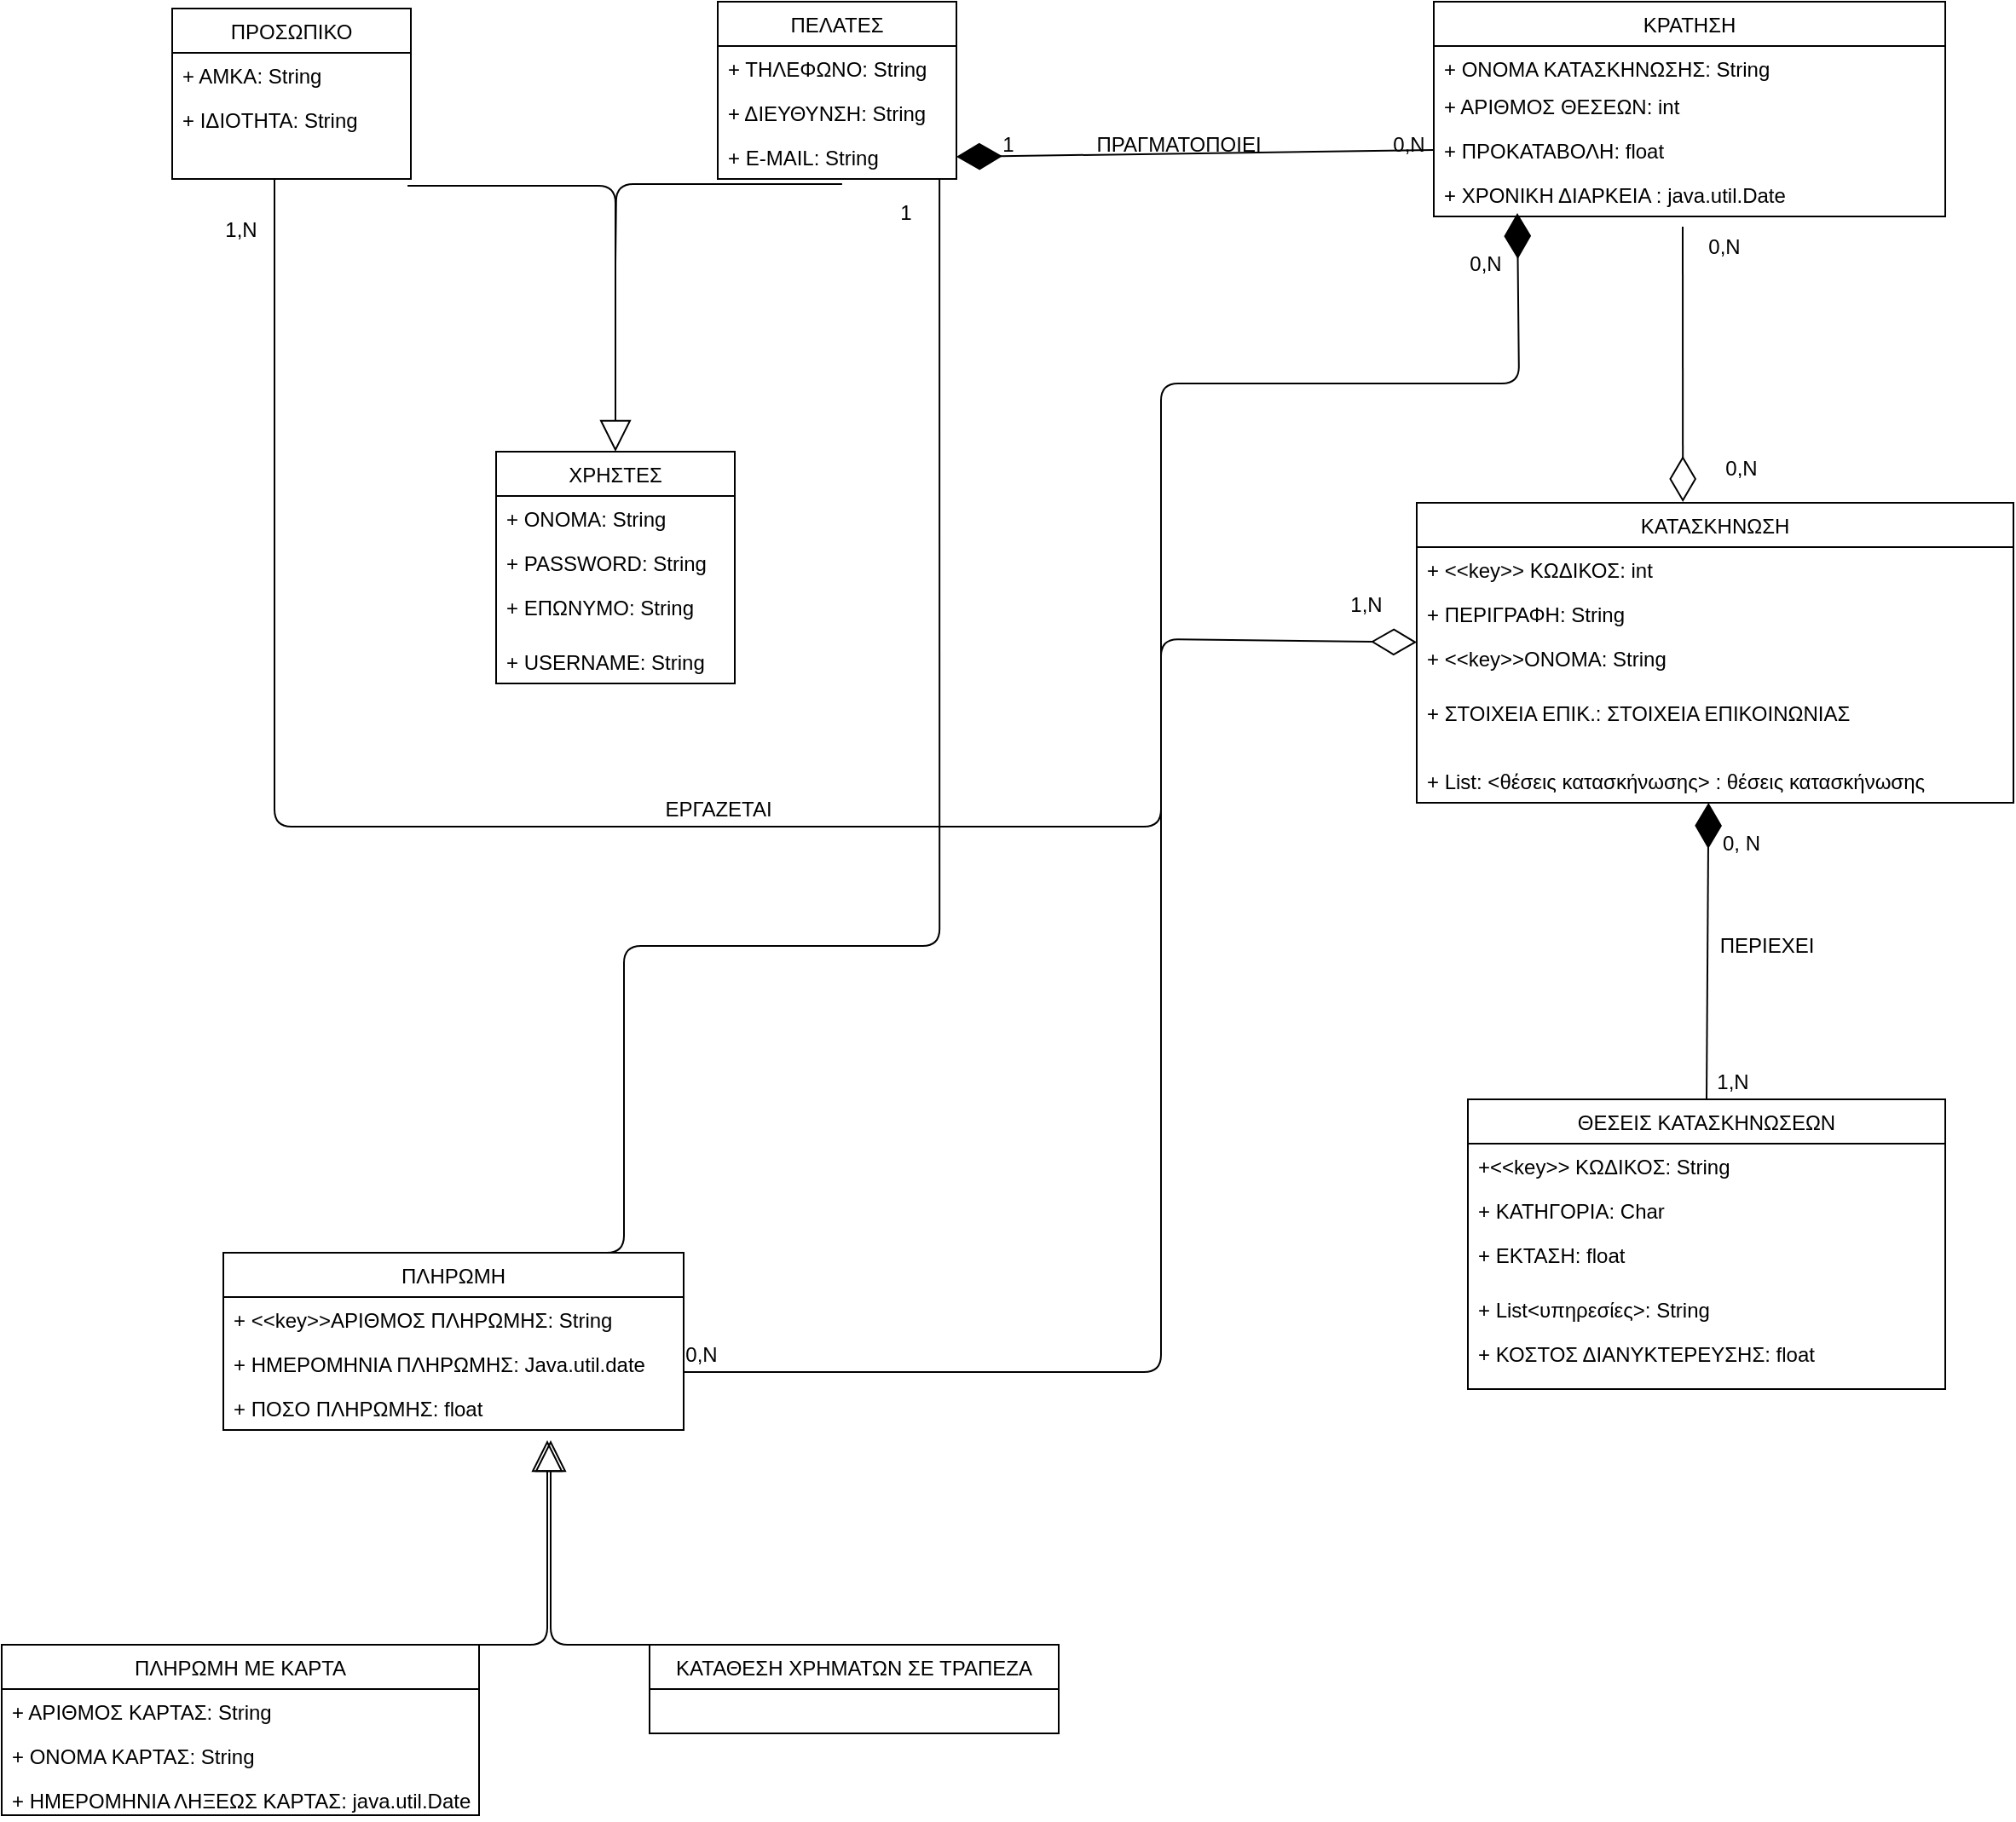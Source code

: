 <mxfile version="13.9.9" type="device"><diagram id="C5RBs43oDa-KdzZeNtuy" name="Page-1"><mxGraphModel dx="1326" dy="806" grid="1" gridSize="10" guides="1" tooltips="1" connect="1" arrows="1" fold="1" page="1" pageScale="1" pageWidth="827" pageHeight="1169" math="0" shadow="0"><root><mxCell id="WIyWlLk6GJQsqaUBKTNV-0"/><mxCell id="WIyWlLk6GJQsqaUBKTNV-1" parent="WIyWlLk6GJQsqaUBKTNV-0"/><mxCell id="TepjEOFJ1XdshkcGTgYv-30" value="ΠΕΛΑΤΕΣ" style="swimlane;fontStyle=0;childLayout=stackLayout;horizontal=1;startSize=26;fillColor=none;horizontalStack=0;resizeParent=1;resizeParentMax=0;resizeLast=0;collapsible=1;marginBottom=0;" parent="WIyWlLk6GJQsqaUBKTNV-1" vertex="1"><mxGeometry x="460" y="76" width="140" height="104" as="geometry"/></mxCell><mxCell id="TepjEOFJ1XdshkcGTgYv-31" value="+ ΤΗΛΕΦΩΝΟ: String" style="text;strokeColor=none;fillColor=none;align=left;verticalAlign=top;spacingLeft=4;spacingRight=4;overflow=hidden;rotatable=0;points=[[0,0.5],[1,0.5]];portConstraint=eastwest;" parent="TepjEOFJ1XdshkcGTgYv-30" vertex="1"><mxGeometry y="26" width="140" height="26" as="geometry"/></mxCell><mxCell id="TepjEOFJ1XdshkcGTgYv-33" value="+ ΔΙΕΥΘΥΝΣΗ: String" style="text;strokeColor=none;fillColor=none;align=left;verticalAlign=top;spacingLeft=4;spacingRight=4;overflow=hidden;rotatable=0;points=[[0,0.5],[1,0.5]];portConstraint=eastwest;" parent="TepjEOFJ1XdshkcGTgYv-30" vertex="1"><mxGeometry y="52" width="140" height="26" as="geometry"/></mxCell><mxCell id="TepjEOFJ1XdshkcGTgYv-32" value="+ E-MAIL: String" style="text;strokeColor=none;fillColor=none;align=left;verticalAlign=top;spacingLeft=4;spacingRight=4;overflow=hidden;rotatable=0;points=[[0,0.5],[1,0.5]];portConstraint=eastwest;" parent="TepjEOFJ1XdshkcGTgYv-30" vertex="1"><mxGeometry y="78" width="140" height="26" as="geometry"/></mxCell><mxCell id="TepjEOFJ1XdshkcGTgYv-34" value="ΧΡΗΣΤΕΣ" style="swimlane;fontStyle=0;childLayout=stackLayout;horizontal=1;startSize=26;fillColor=none;horizontalStack=0;resizeParent=1;resizeParentMax=0;resizeLast=0;collapsible=1;marginBottom=0;" parent="WIyWlLk6GJQsqaUBKTNV-1" vertex="1"><mxGeometry x="330" y="340" width="140" height="136" as="geometry"/></mxCell><mxCell id="TepjEOFJ1XdshkcGTgYv-35" value="+ ΟΝΟΜΑ: String" style="text;strokeColor=none;fillColor=none;align=left;verticalAlign=top;spacingLeft=4;spacingRight=4;overflow=hidden;rotatable=0;points=[[0,0.5],[1,0.5]];portConstraint=eastwest;" parent="TepjEOFJ1XdshkcGTgYv-34" vertex="1"><mxGeometry y="26" width="140" height="26" as="geometry"/></mxCell><mxCell id="TepjEOFJ1XdshkcGTgYv-37" value="+ PASSWORD: String" style="text;strokeColor=none;fillColor=none;align=left;verticalAlign=top;spacingLeft=4;spacingRight=4;overflow=hidden;rotatable=0;points=[[0,0.5],[1,0.5]];portConstraint=eastwest;" parent="TepjEOFJ1XdshkcGTgYv-34" vertex="1"><mxGeometry y="52" width="140" height="26" as="geometry"/></mxCell><mxCell id="TepjEOFJ1XdshkcGTgYv-36" value="+ ΕΠΩΝΥΜΟ: String" style="text;strokeColor=none;fillColor=none;align=left;verticalAlign=top;spacingLeft=4;spacingRight=4;overflow=hidden;rotatable=0;points=[[0,0.5],[1,0.5]];portConstraint=eastwest;" parent="TepjEOFJ1XdshkcGTgYv-34" vertex="1"><mxGeometry y="78" width="140" height="32" as="geometry"/></mxCell><mxCell id="TepjEOFJ1XdshkcGTgYv-58" value="+ USERNAME: String" style="text;strokeColor=none;fillColor=none;align=left;verticalAlign=top;spacingLeft=4;spacingRight=4;overflow=hidden;rotatable=0;points=[[0,0.5],[1,0.5]];portConstraint=eastwest;" parent="TepjEOFJ1XdshkcGTgYv-34" vertex="1"><mxGeometry y="110" width="140" height="26" as="geometry"/></mxCell><mxCell id="TepjEOFJ1XdshkcGTgYv-38" value="ΘΕΣΕΙΣ ΚΑΤΑΣΚΗΝΩΣΕΩΝ" style="swimlane;fontStyle=0;childLayout=stackLayout;horizontal=1;startSize=26;fillColor=none;horizontalStack=0;resizeParent=1;resizeParentMax=0;resizeLast=0;collapsible=1;marginBottom=0;" parent="WIyWlLk6GJQsqaUBKTNV-1" vertex="1"><mxGeometry x="900" y="720" width="280" height="170" as="geometry"/></mxCell><mxCell id="TepjEOFJ1XdshkcGTgYv-39" value="+&lt;&lt;key&gt;&gt; ΚΩΔΙΚΟΣ: String" style="text;strokeColor=none;fillColor=none;align=left;verticalAlign=top;spacingLeft=4;spacingRight=4;overflow=hidden;rotatable=0;points=[[0,0.5],[1,0.5]];portConstraint=eastwest;" parent="TepjEOFJ1XdshkcGTgYv-38" vertex="1"><mxGeometry y="26" width="280" height="26" as="geometry"/></mxCell><mxCell id="TepjEOFJ1XdshkcGTgYv-40" value="+ ΚΑΤΗΓΟΡΙΑ: Char" style="text;strokeColor=none;fillColor=none;align=left;verticalAlign=top;spacingLeft=4;spacingRight=4;overflow=hidden;rotatable=0;points=[[0,0.5],[1,0.5]];portConstraint=eastwest;" parent="TepjEOFJ1XdshkcGTgYv-38" vertex="1"><mxGeometry y="52" width="280" height="26" as="geometry"/></mxCell><mxCell id="TepjEOFJ1XdshkcGTgYv-41" value="+ ΕΚΤΑΣΗ: float" style="text;strokeColor=none;fillColor=none;align=left;verticalAlign=top;spacingLeft=4;spacingRight=4;overflow=hidden;rotatable=0;points=[[0,0.5],[1,0.5]];portConstraint=eastwest;" parent="TepjEOFJ1XdshkcGTgYv-38" vertex="1"><mxGeometry y="78" width="280" height="32" as="geometry"/></mxCell><mxCell id="TepjEOFJ1XdshkcGTgYv-62" value="+ List&lt;υπηρεσίες&gt;: String" style="text;strokeColor=none;fillColor=none;align=left;verticalAlign=top;spacingLeft=4;spacingRight=4;overflow=hidden;rotatable=0;points=[[0,0.5],[1,0.5]];portConstraint=eastwest;" parent="TepjEOFJ1XdshkcGTgYv-38" vertex="1"><mxGeometry y="110" width="280" height="26" as="geometry"/></mxCell><mxCell id="TepjEOFJ1XdshkcGTgYv-61" value="+ ΚΟΣΤΟΣ ΔΙΑΝΥΚΤΕΡΕΥΣΗΣ: float" style="text;strokeColor=none;fillColor=none;align=left;verticalAlign=top;spacingLeft=4;spacingRight=4;overflow=hidden;rotatable=0;points=[[0,0.5],[1,0.5]];portConstraint=eastwest;" parent="TepjEOFJ1XdshkcGTgYv-38" vertex="1"><mxGeometry y="136" width="280" height="34" as="geometry"/></mxCell><mxCell id="TepjEOFJ1XdshkcGTgYv-42" value="ΠΛΗΡΩΜΗ" style="swimlane;fontStyle=0;childLayout=stackLayout;horizontal=1;startSize=26;fillColor=none;horizontalStack=0;resizeParent=1;resizeParentMax=0;resizeLast=0;collapsible=1;marginBottom=0;" parent="WIyWlLk6GJQsqaUBKTNV-1" vertex="1"><mxGeometry x="170" y="810" width="270" height="104" as="geometry"/></mxCell><mxCell id="TepjEOFJ1XdshkcGTgYv-43" value="+ &lt;&lt;key&gt;&gt;ΑΡΙΘΜΟΣ ΠΛΗΡΩΜΗΣ: String" style="text;strokeColor=none;fillColor=none;align=left;verticalAlign=top;spacingLeft=4;spacingRight=4;overflow=hidden;rotatable=0;points=[[0,0.5],[1,0.5]];portConstraint=eastwest;" parent="TepjEOFJ1XdshkcGTgYv-42" vertex="1"><mxGeometry y="26" width="270" height="26" as="geometry"/></mxCell><mxCell id="TepjEOFJ1XdshkcGTgYv-44" value="+ ΗΜΕΡΟΜΗΝΙΑ ΠΛΗΡΩΜΗΣ: Java.util.date" style="text;strokeColor=none;fillColor=none;align=left;verticalAlign=top;spacingLeft=4;spacingRight=4;overflow=hidden;rotatable=0;points=[[0,0.5],[1,0.5]];portConstraint=eastwest;" parent="TepjEOFJ1XdshkcGTgYv-42" vertex="1"><mxGeometry y="52" width="270" height="26" as="geometry"/></mxCell><mxCell id="TepjEOFJ1XdshkcGTgYv-45" value="+ ΠΟΣΟ ΠΛΗΡΩΜΗΣ: float" style="text;strokeColor=none;fillColor=none;align=left;verticalAlign=top;spacingLeft=4;spacingRight=4;overflow=hidden;rotatable=0;points=[[0,0.5],[1,0.5]];portConstraint=eastwest;" parent="TepjEOFJ1XdshkcGTgYv-42" vertex="1"><mxGeometry y="78" width="270" height="26" as="geometry"/></mxCell><mxCell id="TepjEOFJ1XdshkcGTgYv-46" value="ΚΑΤΑΣΚΗΝΩΣΗ" style="swimlane;fontStyle=0;childLayout=stackLayout;horizontal=1;startSize=26;fillColor=none;horizontalStack=0;resizeParent=1;resizeParentMax=0;resizeLast=0;collapsible=1;marginBottom=0;" parent="WIyWlLk6GJQsqaUBKTNV-1" vertex="1"><mxGeometry x="870" y="370" width="350" height="176" as="geometry"/></mxCell><mxCell id="TepjEOFJ1XdshkcGTgYv-47" value="+ &lt;&lt;key&gt;&gt; ΚΩΔΙΚΟΣ: int" style="text;strokeColor=none;fillColor=none;align=left;verticalAlign=top;spacingLeft=4;spacingRight=4;overflow=hidden;rotatable=0;points=[[0,0.5],[1,0.5]];portConstraint=eastwest;" parent="TepjEOFJ1XdshkcGTgYv-46" vertex="1"><mxGeometry y="26" width="350" height="26" as="geometry"/></mxCell><mxCell id="TepjEOFJ1XdshkcGTgYv-48" value="+ ΠΕΡΙΓΡΑΦΗ: String" style="text;strokeColor=none;fillColor=none;align=left;verticalAlign=top;spacingLeft=4;spacingRight=4;overflow=hidden;rotatable=0;points=[[0,0.5],[1,0.5]];portConstraint=eastwest;" parent="TepjEOFJ1XdshkcGTgYv-46" vertex="1"><mxGeometry y="52" width="350" height="26" as="geometry"/></mxCell><mxCell id="TepjEOFJ1XdshkcGTgYv-49" value="+ &lt;&lt;key&gt;&gt;ΟΝΟΜΑ: String" style="text;strokeColor=none;fillColor=none;align=left;verticalAlign=top;spacingLeft=4;spacingRight=4;overflow=hidden;rotatable=0;points=[[0,0.5],[1,0.5]];portConstraint=eastwest;" parent="TepjEOFJ1XdshkcGTgYv-46" vertex="1"><mxGeometry y="78" width="350" height="32" as="geometry"/></mxCell><mxCell id="TepjEOFJ1XdshkcGTgYv-63" value="+ ΣΤΟΙΧΕΙΑ ΕΠΙΚ.: ΣΤΟΙΧΕΙΑ ΕΠΙΚΟΙΝΩΝΙΑΣ" style="text;strokeColor=none;fillColor=none;align=left;verticalAlign=top;spacingLeft=4;spacingRight=4;overflow=hidden;rotatable=0;points=[[0,0.5],[1,0.5]];portConstraint=eastwest;" parent="TepjEOFJ1XdshkcGTgYv-46" vertex="1"><mxGeometry y="110" width="350" height="40" as="geometry"/></mxCell><mxCell id="TepjEOFJ1XdshkcGTgYv-64" value="+ List: &lt;θέσεις κατασκήνωσης&gt; : θέσεις κατασκήνωσης" style="text;strokeColor=none;fillColor=none;align=left;verticalAlign=top;spacingLeft=4;spacingRight=4;overflow=hidden;rotatable=0;points=[[0,0.5],[1,0.5]];portConstraint=eastwest;" parent="TepjEOFJ1XdshkcGTgYv-46" vertex="1"><mxGeometry y="150" width="350" height="26" as="geometry"/></mxCell><mxCell id="TepjEOFJ1XdshkcGTgYv-50" value="ΚΡΑΤΗΣΗ" style="swimlane;fontStyle=0;childLayout=stackLayout;horizontal=1;startSize=26;fillColor=none;horizontalStack=0;resizeParent=1;resizeParentMax=0;resizeLast=0;collapsible=1;marginBottom=0;" parent="WIyWlLk6GJQsqaUBKTNV-1" vertex="1"><mxGeometry x="880" y="76" width="300" height="126" as="geometry"/></mxCell><mxCell id="TepjEOFJ1XdshkcGTgYv-51" value="+ ΟΝΟΜΑ ΚΑΤΑΣΚΗΝΩΣΗΣ: String" style="text;strokeColor=none;fillColor=none;align=left;verticalAlign=top;spacingLeft=4;spacingRight=4;overflow=hidden;rotatable=0;points=[[0,0.5],[1,0.5]];portConstraint=eastwest;" parent="TepjEOFJ1XdshkcGTgYv-50" vertex="1"><mxGeometry y="26" width="300" height="22" as="geometry"/></mxCell><mxCell id="TepjEOFJ1XdshkcGTgYv-52" value="+ ΑΡΙΘΜΟΣ ΘΕΣΕΩΝ: int" style="text;strokeColor=none;fillColor=none;align=left;verticalAlign=top;spacingLeft=4;spacingRight=4;overflow=hidden;rotatable=0;points=[[0,0.5],[1,0.5]];portConstraint=eastwest;" parent="TepjEOFJ1XdshkcGTgYv-50" vertex="1"><mxGeometry y="48" width="300" height="26" as="geometry"/></mxCell><mxCell id="TepjEOFJ1XdshkcGTgYv-65" value="+ ΠΡΟΚΑΤΑΒΟΛΗ: float" style="text;strokeColor=none;fillColor=none;align=left;verticalAlign=top;spacingLeft=4;spacingRight=4;overflow=hidden;rotatable=0;points=[[0,0.5],[1,0.5]];portConstraint=eastwest;" parent="TepjEOFJ1XdshkcGTgYv-50" vertex="1"><mxGeometry y="74" width="300" height="26" as="geometry"/></mxCell><mxCell id="TepjEOFJ1XdshkcGTgYv-53" value="+ ΧΡΟΝΙΚΗ ΔΙΑΡΚΕΙΑ : java.util.Date" style="text;strokeColor=none;fillColor=none;align=left;verticalAlign=top;spacingLeft=4;spacingRight=4;overflow=hidden;rotatable=0;points=[[0,0.5],[1,0.5]];portConstraint=eastwest;" parent="TepjEOFJ1XdshkcGTgYv-50" vertex="1"><mxGeometry y="100" width="300" height="26" as="geometry"/></mxCell><mxCell id="TepjEOFJ1XdshkcGTgYv-54" value="ΠΡΟΣΩΠΙΚΟ" style="swimlane;fontStyle=0;childLayout=stackLayout;horizontal=1;startSize=26;fillColor=none;horizontalStack=0;resizeParent=1;resizeParentMax=0;resizeLast=0;collapsible=1;marginBottom=0;" parent="WIyWlLk6GJQsqaUBKTNV-1" vertex="1"><mxGeometry x="140" y="80" width="140" height="100" as="geometry"/></mxCell><mxCell id="TepjEOFJ1XdshkcGTgYv-55" value="+ ΑΜΚΑ: String" style="text;strokeColor=none;fillColor=none;align=left;verticalAlign=top;spacingLeft=4;spacingRight=4;overflow=hidden;rotatable=0;points=[[0,0.5],[1,0.5]];portConstraint=eastwest;" parent="TepjEOFJ1XdshkcGTgYv-54" vertex="1"><mxGeometry y="26" width="140" height="26" as="geometry"/></mxCell><mxCell id="TepjEOFJ1XdshkcGTgYv-56" value="+ ΙΔΙΟΤΗΤΑ: String" style="text;strokeColor=none;fillColor=none;align=left;verticalAlign=top;spacingLeft=4;spacingRight=4;overflow=hidden;rotatable=0;points=[[0,0.5],[1,0.5]];portConstraint=eastwest;" parent="TepjEOFJ1XdshkcGTgYv-54" vertex="1"><mxGeometry y="52" width="140" height="48" as="geometry"/></mxCell><mxCell id="TepjEOFJ1XdshkcGTgYv-70" value="ΚΑΤΑΘΕΣΗ ΧΡΗΜΑΤΩΝ ΣΕ ΤΡΑΠΕΖΑ" style="swimlane;fontStyle=0;childLayout=stackLayout;horizontal=1;startSize=26;fillColor=none;horizontalStack=0;resizeParent=1;resizeParentMax=0;resizeLast=0;collapsible=1;marginBottom=0;" parent="WIyWlLk6GJQsqaUBKTNV-1" vertex="1"><mxGeometry x="420" y="1040" width="240" height="52" as="geometry"/></mxCell><mxCell id="TepjEOFJ1XdshkcGTgYv-74" value="ΠΛΗΡΩΜΗ ΜΕ ΚΑΡΤΑ" style="swimlane;fontStyle=0;childLayout=stackLayout;horizontal=1;startSize=26;fillColor=none;horizontalStack=0;resizeParent=1;resizeParentMax=0;resizeLast=0;collapsible=1;marginBottom=0;" parent="WIyWlLk6GJQsqaUBKTNV-1" vertex="1"><mxGeometry x="40" y="1040" width="280" height="100" as="geometry"/></mxCell><mxCell id="TepjEOFJ1XdshkcGTgYv-75" value="+ ΑΡΙΘΜΟΣ ΚΑΡΤΑΣ: String" style="text;strokeColor=none;fillColor=none;align=left;verticalAlign=top;spacingLeft=4;spacingRight=4;overflow=hidden;rotatable=0;points=[[0,0.5],[1,0.5]];portConstraint=eastwest;" parent="TepjEOFJ1XdshkcGTgYv-74" vertex="1"><mxGeometry y="26" width="280" height="26" as="geometry"/></mxCell><mxCell id="TepjEOFJ1XdshkcGTgYv-76" value="+ ΟΝΟΜΑ ΚΑΡΤΑΣ: String" style="text;strokeColor=none;fillColor=none;align=left;verticalAlign=top;spacingLeft=4;spacingRight=4;overflow=hidden;rotatable=0;points=[[0,0.5],[1,0.5]];portConstraint=eastwest;" parent="TepjEOFJ1XdshkcGTgYv-74" vertex="1"><mxGeometry y="52" width="280" height="26" as="geometry"/></mxCell><mxCell id="TepjEOFJ1XdshkcGTgYv-77" value="+ ΗΜΕΡΟΜΗΝΙΑ ΛΗΞΕΩΣ ΚΑΡΤΑΣ: java.util.Date" style="text;strokeColor=none;fillColor=none;align=left;verticalAlign=top;spacingLeft=4;spacingRight=4;overflow=hidden;rotatable=0;points=[[0,0.5],[1,0.5]];portConstraint=eastwest;" parent="TepjEOFJ1XdshkcGTgYv-74" vertex="1"><mxGeometry y="78" width="280" height="22" as="geometry"/></mxCell><mxCell id="TepjEOFJ1XdshkcGTgYv-78" value="" style="endArrow=block;endSize=16;endFill=0;html=1;exitX=0.5;exitY=0;exitDx=0;exitDy=0;" parent="WIyWlLk6GJQsqaUBKTNV-1" source="TepjEOFJ1XdshkcGTgYv-74" edge="1"><mxGeometry width="160" relative="1" as="geometry"><mxPoint x="140" y="990" as="sourcePoint"/><mxPoint x="360" y="920" as="targetPoint"/><Array as="points"><mxPoint x="360" y="1040"/></Array></mxGeometry></mxCell><mxCell id="TepjEOFJ1XdshkcGTgYv-79" value="" style="endArrow=block;endSize=16;endFill=0;html=1;exitX=0.5;exitY=0;exitDx=0;exitDy=0;" parent="WIyWlLk6GJQsqaUBKTNV-1" source="TepjEOFJ1XdshkcGTgYv-70" edge="1"><mxGeometry width="160" relative="1" as="geometry"><mxPoint x="480" y="990" as="sourcePoint"/><mxPoint x="362" y="920" as="targetPoint"/><Array as="points"><mxPoint x="362" y="1040"/></Array></mxGeometry></mxCell><mxCell id="TepjEOFJ1XdshkcGTgYv-80" value="" style="endArrow=block;endSize=16;endFill=0;html=1;entryX=0.5;entryY=0;entryDx=0;entryDy=0;" parent="WIyWlLk6GJQsqaUBKTNV-1" target="TepjEOFJ1XdshkcGTgYv-34" edge="1"><mxGeometry width="160" relative="1" as="geometry"><mxPoint x="400" y="230" as="sourcePoint"/><mxPoint x="510" y="230" as="targetPoint"/></mxGeometry></mxCell><mxCell id="TepjEOFJ1XdshkcGTgYv-81" value="" style="endArrow=none;html=1;edgeStyle=orthogonalEdgeStyle;exitX=0.986;exitY=1.083;exitDx=0;exitDy=0;exitPerimeter=0;" parent="WIyWlLk6GJQsqaUBKTNV-1" source="TepjEOFJ1XdshkcGTgYv-56" edge="1"><mxGeometry relative="1" as="geometry"><mxPoint x="240" y="230" as="sourcePoint"/><mxPoint x="400" y="230" as="targetPoint"/><Array as="points"><mxPoint x="400" y="184"/></Array></mxGeometry></mxCell><mxCell id="TepjEOFJ1XdshkcGTgYv-84" value="" style="endArrow=none;html=1;edgeStyle=orthogonalEdgeStyle;entryX=0.521;entryY=1.115;entryDx=0;entryDy=0;entryPerimeter=0;" parent="WIyWlLk6GJQsqaUBKTNV-1" target="TepjEOFJ1XdshkcGTgYv-32" edge="1"><mxGeometry relative="1" as="geometry"><mxPoint x="400" y="230" as="sourcePoint"/><mxPoint x="560" y="230" as="targetPoint"/></mxGeometry></mxCell><mxCell id="TepjEOFJ1XdshkcGTgYv-87" value="" style="endArrow=diamondThin;endFill=1;endSize=24;html=1;exitX=0;exitY=0.5;exitDx=0;exitDy=0;entryX=1;entryY=0.5;entryDx=0;entryDy=0;" parent="WIyWlLk6GJQsqaUBKTNV-1" source="TepjEOFJ1XdshkcGTgYv-65" target="TepjEOFJ1XdshkcGTgYv-32" edge="1"><mxGeometry width="160" relative="1" as="geometry"><mxPoint x="700" y="220" as="sourcePoint"/><mxPoint x="860" y="220" as="targetPoint"/></mxGeometry></mxCell><mxCell id="TepjEOFJ1XdshkcGTgYv-88" value="0,N" style="text;html=1;align=center;verticalAlign=middle;resizable=0;points=[];autosize=1;" parent="WIyWlLk6GJQsqaUBKTNV-1" vertex="1"><mxGeometry x="850" y="150" width="30" height="20" as="geometry"/></mxCell><mxCell id="TepjEOFJ1XdshkcGTgYv-89" value="1" style="text;html=1;align=center;verticalAlign=middle;resizable=0;points=[];autosize=1;" parent="WIyWlLk6GJQsqaUBKTNV-1" vertex="1"><mxGeometry x="620" y="150" width="20" height="20" as="geometry"/></mxCell><mxCell id="TepjEOFJ1XdshkcGTgYv-90" value="ΠΡΑΓΜΑΤΟΠΟΙΕΙ" style="text;html=1;align=center;verticalAlign=middle;resizable=0;points=[];autosize=1;" parent="WIyWlLk6GJQsqaUBKTNV-1" vertex="1"><mxGeometry x="675" y="150" width="110" height="20" as="geometry"/></mxCell><mxCell id="TepjEOFJ1XdshkcGTgYv-91" value="" style="endArrow=diamondThin;endFill=0;endSize=24;html=1;entryX=0.446;entryY=-0.003;entryDx=0;entryDy=0;entryPerimeter=0;" parent="WIyWlLk6GJQsqaUBKTNV-1" target="TepjEOFJ1XdshkcGTgYv-46" edge="1"><mxGeometry width="160" relative="1" as="geometry"><mxPoint x="1026" y="208" as="sourcePoint"/><mxPoint x="1140" y="260" as="targetPoint"/></mxGeometry></mxCell><mxCell id="TepjEOFJ1XdshkcGTgYv-93" value="" style="endArrow=diamondThin;endFill=1;endSize=24;html=1;exitX=0.5;exitY=0;exitDx=0;exitDy=0;entryX=0.489;entryY=1;entryDx=0;entryDy=0;entryPerimeter=0;" parent="WIyWlLk6GJQsqaUBKTNV-1" source="TepjEOFJ1XdshkcGTgYv-38" target="TepjEOFJ1XdshkcGTgYv-64" edge="1"><mxGeometry width="160" relative="1" as="geometry"><mxPoint x="1030" y="660" as="sourcePoint"/><mxPoint x="1190" y="660" as="targetPoint"/></mxGeometry></mxCell><mxCell id="TepjEOFJ1XdshkcGTgYv-94" value="0, Ν" style="text;html=1;align=center;verticalAlign=middle;resizable=0;points=[];autosize=1;" parent="WIyWlLk6GJQsqaUBKTNV-1" vertex="1"><mxGeometry x="1040" y="560" width="40" height="20" as="geometry"/></mxCell><mxCell id="TepjEOFJ1XdshkcGTgYv-95" value="ΠΕΡΙΕΧΕΙ" style="text;html=1;align=center;verticalAlign=middle;resizable=0;points=[];autosize=1;" parent="WIyWlLk6GJQsqaUBKTNV-1" vertex="1"><mxGeometry x="1040" y="620" width="70" height="20" as="geometry"/></mxCell><mxCell id="TepjEOFJ1XdshkcGTgYv-96" value="1,Ν" style="text;html=1;align=center;verticalAlign=middle;resizable=0;points=[];autosize=1;" parent="WIyWlLk6GJQsqaUBKTNV-1" vertex="1"><mxGeometry x="1040" y="700" width="30" height="20" as="geometry"/></mxCell><mxCell id="TepjEOFJ1XdshkcGTgYv-97" value="0,Ν" style="text;html=1;align=center;verticalAlign=middle;resizable=0;points=[];autosize=1;" parent="WIyWlLk6GJQsqaUBKTNV-1" vertex="1"><mxGeometry x="1035" y="210" width="30" height="20" as="geometry"/></mxCell><mxCell id="TepjEOFJ1XdshkcGTgYv-98" value="0,Ν" style="text;html=1;align=center;verticalAlign=middle;resizable=0;points=[];autosize=1;" parent="WIyWlLk6GJQsqaUBKTNV-1" vertex="1"><mxGeometry x="1045" y="340" width="30" height="20" as="geometry"/></mxCell><mxCell id="TepjEOFJ1XdshkcGTgYv-99" value="" style="endArrow=diamondThin;endFill=0;endSize=24;html=1;entryX=0;entryY=0.119;entryDx=0;entryDy=0;entryPerimeter=0;" parent="WIyWlLk6GJQsqaUBKTNV-1" target="TepjEOFJ1XdshkcGTgYv-49" edge="1"><mxGeometry width="160" relative="1" as="geometry"><mxPoint x="200" y="180" as="sourcePoint"/><mxPoint x="700" y="560" as="targetPoint"/><Array as="points"><mxPoint x="200" y="560"/><mxPoint x="720" y="560"/><mxPoint x="720" y="450"/></Array></mxGeometry></mxCell><mxCell id="TepjEOFJ1XdshkcGTgYv-100" value="1,Ν" style="text;html=1;align=center;verticalAlign=middle;resizable=0;points=[];autosize=1;" parent="WIyWlLk6GJQsqaUBKTNV-1" vertex="1"><mxGeometry x="165" y="200" width="30" height="20" as="geometry"/></mxCell><mxCell id="TepjEOFJ1XdshkcGTgYv-101" value="ΕΡΓΑΖΕΤΑΙ" style="text;html=1;align=center;verticalAlign=middle;resizable=0;points=[];autosize=1;" parent="WIyWlLk6GJQsqaUBKTNV-1" vertex="1"><mxGeometry x="420" y="540" width="80" height="20" as="geometry"/></mxCell><mxCell id="TepjEOFJ1XdshkcGTgYv-102" value="1,Ν" style="text;html=1;align=center;verticalAlign=middle;resizable=0;points=[];autosize=1;" parent="WIyWlLk6GJQsqaUBKTNV-1" vertex="1"><mxGeometry x="825" y="420" width="30" height="20" as="geometry"/></mxCell><mxCell id="TepjEOFJ1XdshkcGTgYv-103" value="" style="endArrow=none;html=1;edgeStyle=orthogonalEdgeStyle;exitX=0.75;exitY=0;exitDx=0;exitDy=0;entryX=0.929;entryY=1;entryDx=0;entryDy=0;entryPerimeter=0;" parent="WIyWlLk6GJQsqaUBKTNV-1" source="TepjEOFJ1XdshkcGTgYv-42" target="TepjEOFJ1XdshkcGTgYv-32" edge="1"><mxGeometry relative="1" as="geometry"><mxPoint x="650" y="630" as="sourcePoint"/><mxPoint x="810" y="630" as="targetPoint"/><Array as="points"><mxPoint x="405" y="630"/><mxPoint x="590" y="630"/></Array></mxGeometry></mxCell><mxCell id="TepjEOFJ1XdshkcGTgYv-106" value="" style="endArrow=diamondThin;endFill=1;endSize=24;html=1;" parent="WIyWlLk6GJQsqaUBKTNV-1" edge="1"><mxGeometry width="160" relative="1" as="geometry"><mxPoint x="440" y="880" as="sourcePoint"/><mxPoint x="929" y="200" as="targetPoint"/><Array as="points"><mxPoint x="720" y="880"/><mxPoint x="720" y="300"/><mxPoint x="930" y="300"/></Array></mxGeometry></mxCell><mxCell id="TepjEOFJ1XdshkcGTgYv-107" value="0,Ν" style="text;html=1;align=center;verticalAlign=middle;resizable=0;points=[];autosize=1;" parent="WIyWlLk6GJQsqaUBKTNV-1" vertex="1"><mxGeometry x="435" y="860" width="30" height="20" as="geometry"/></mxCell><mxCell id="TepjEOFJ1XdshkcGTgYv-108" value="1" style="text;html=1;align=center;verticalAlign=middle;resizable=0;points=[];autosize=1;" parent="WIyWlLk6GJQsqaUBKTNV-1" vertex="1"><mxGeometry x="560" y="190" width="20" height="20" as="geometry"/></mxCell><mxCell id="TepjEOFJ1XdshkcGTgYv-109" value="0,Ν" style="text;html=1;align=center;verticalAlign=middle;resizable=0;points=[];autosize=1;" parent="WIyWlLk6GJQsqaUBKTNV-1" vertex="1"><mxGeometry x="895" y="220" width="30" height="20" as="geometry"/></mxCell></root></mxGraphModel></diagram></mxfile>